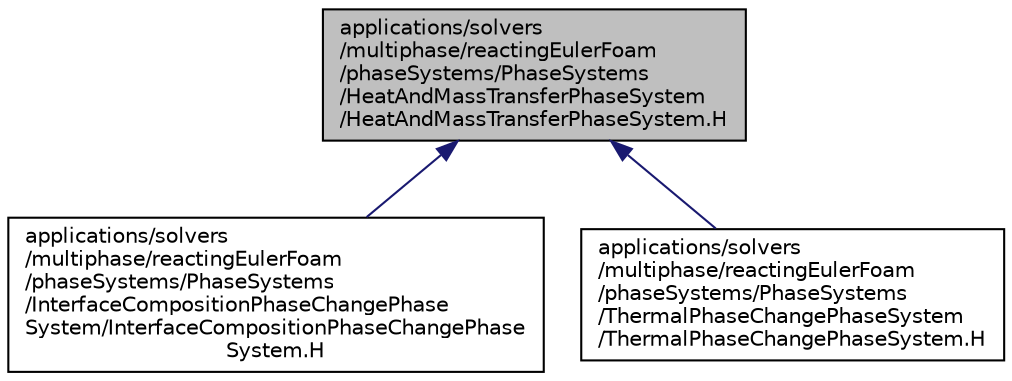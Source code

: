 digraph "applications/solvers/multiphase/reactingEulerFoam/phaseSystems/PhaseSystems/HeatAndMassTransferPhaseSystem/HeatAndMassTransferPhaseSystem.H"
{
  bgcolor="transparent";
  edge [fontname="Helvetica",fontsize="10",labelfontname="Helvetica",labelfontsize="10"];
  node [fontname="Helvetica",fontsize="10",shape=record];
  Node1 [label="applications/solvers\l/multiphase/reactingEulerFoam\l/phaseSystems/PhaseSystems\l/HeatAndMassTransferPhaseSystem\l/HeatAndMassTransferPhaseSystem.H",height=0.2,width=0.4,color="black", fillcolor="grey75", style="filled", fontcolor="black"];
  Node1 -> Node2 [dir="back",color="midnightblue",fontsize="10",style="solid",fontname="Helvetica"];
  Node2 [label="applications/solvers\l/multiphase/reactingEulerFoam\l/phaseSystems/PhaseSystems\l/InterfaceCompositionPhaseChangePhase\lSystem/InterfaceCompositionPhaseChangePhase\lSystem.H",height=0.2,width=0.4,color="black",URL="$a03805.html"];
  Node1 -> Node3 [dir="back",color="midnightblue",fontsize="10",style="solid",fontname="Helvetica"];
  Node3 [label="applications/solvers\l/multiphase/reactingEulerFoam\l/phaseSystems/PhaseSystems\l/ThermalPhaseChangePhaseSystem\l/ThermalPhaseChangePhaseSystem.H",height=0.2,width=0.4,color="black",URL="$a03809.html"];
}
